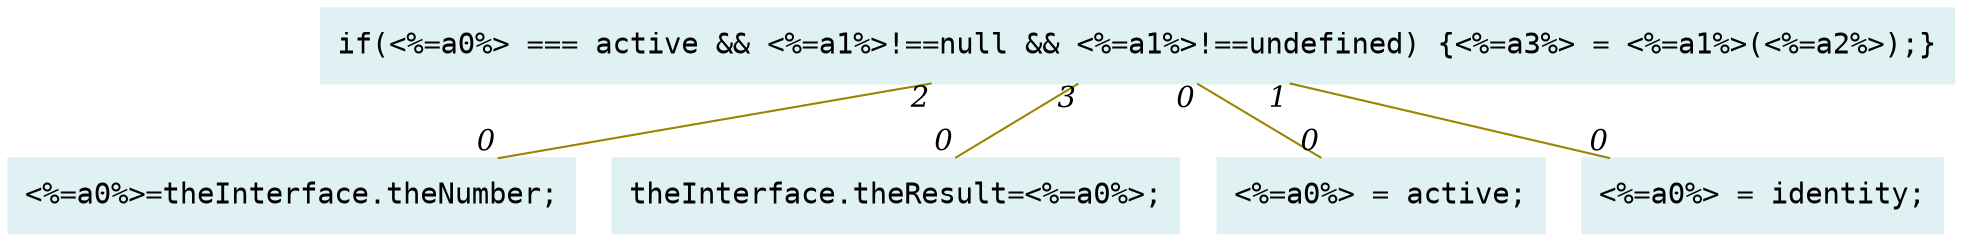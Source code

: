digraph g{node_5974 [shape="box", style="filled", color="#dff1f2", fontname="Courier", label="<%=a0%>=theInterface.theNumber;
" ]
node_5976 [shape="box", style="filled", color="#dff1f2", fontname="Courier", label="theInterface.theResult=<%=a0%>;
" ]
node_6006 [shape="box", style="filled", color="#dff1f2", fontname="Courier", label="<%=a0%> = active;
" ]
node_6009 [shape="box", style="filled", color="#dff1f2", fontname="Courier", label="<%=a0%> = identity;
" ]
node_6011 [shape="box", style="filled", color="#dff1f2", fontname="Courier", label="if(<%=a0%> === active && <%=a1%>!==null && <%=a1%>!==undefined) {<%=a3%> = <%=a1%>(<%=a2%>);}
" ]
node_6011 -> node_6006 [dir=none, arrowHead=none, fontname="Times-Italic", arrowsize=1, color="#9d8400", label="",  headlabel="0", taillabel="0" ]
node_6011 -> node_6009 [dir=none, arrowHead=none, fontname="Times-Italic", arrowsize=1, color="#9d8400", label="",  headlabel="0", taillabel="1" ]
node_6011 -> node_5974 [dir=none, arrowHead=none, fontname="Times-Italic", arrowsize=1, color="#9d8400", label="",  headlabel="0", taillabel="2" ]
node_6011 -> node_5976 [dir=none, arrowHead=none, fontname="Times-Italic", arrowsize=1, color="#9d8400", label="",  headlabel="0", taillabel="3" ]
}